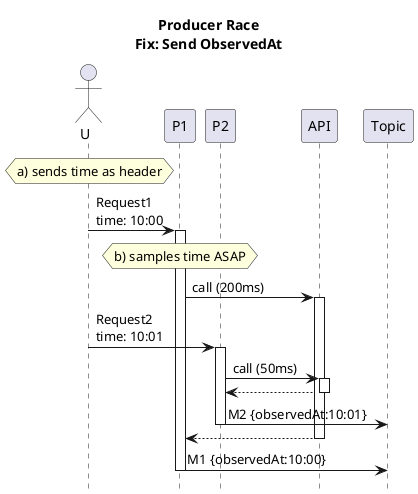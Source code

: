 @startuml
title Producer Race\nFix: Send ObservedAt
hide footbox
actor U
participant P1
participant P2

hnote over U: a) sends time as header

U->P1: Request1\ntime: 10:00
activate P1
hnote over P1: b) samples time ASAP
P1->API++:call (200ms)
U->P2: Request2\ntime: 10:01
activate P2
P2->API++:call (50ms)
P2<--API--
Topic<-P2--: M2 {observedAt:10:01}
P1<--API--
Topic<-P1--: M1 {observedAt:10:00}

@enduml

